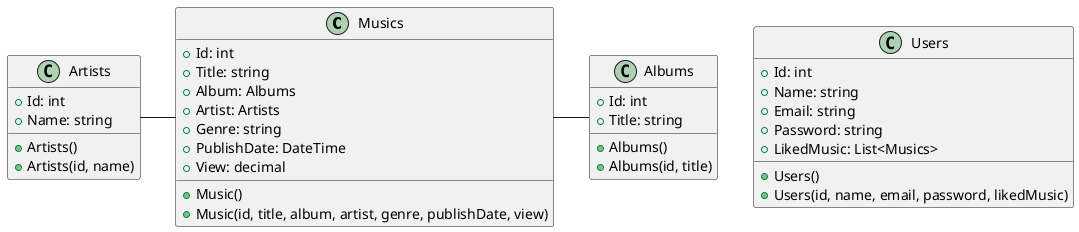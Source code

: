     @startuml MusicApp
class Musics {
    + Id: int
    + Title: string
    + Album: Albums
    + Artist: Artists
    + Genre: string
    + PublishDate: DateTime
    + View: decimal
    + Music()
    + Music(id, title, album, artist, genre, publishDate, view)
}

class Artists {
    + Id: int
    + Name: string
    + Artists()
    + Artists(id, name)
}

class Albums {
    + Id: int
    + Title: string
    + Albums()
    + Albums(id, title)
}

class Users {
    + Id: int
    + Name: string
    + Email: string
    + Password: string
    + LikedMusic: List<Musics>
    + Users()
    + Users(id, name, email, password, likedMusic)
}

Artists -right- Musics
Albums -left- Musics
@enduml